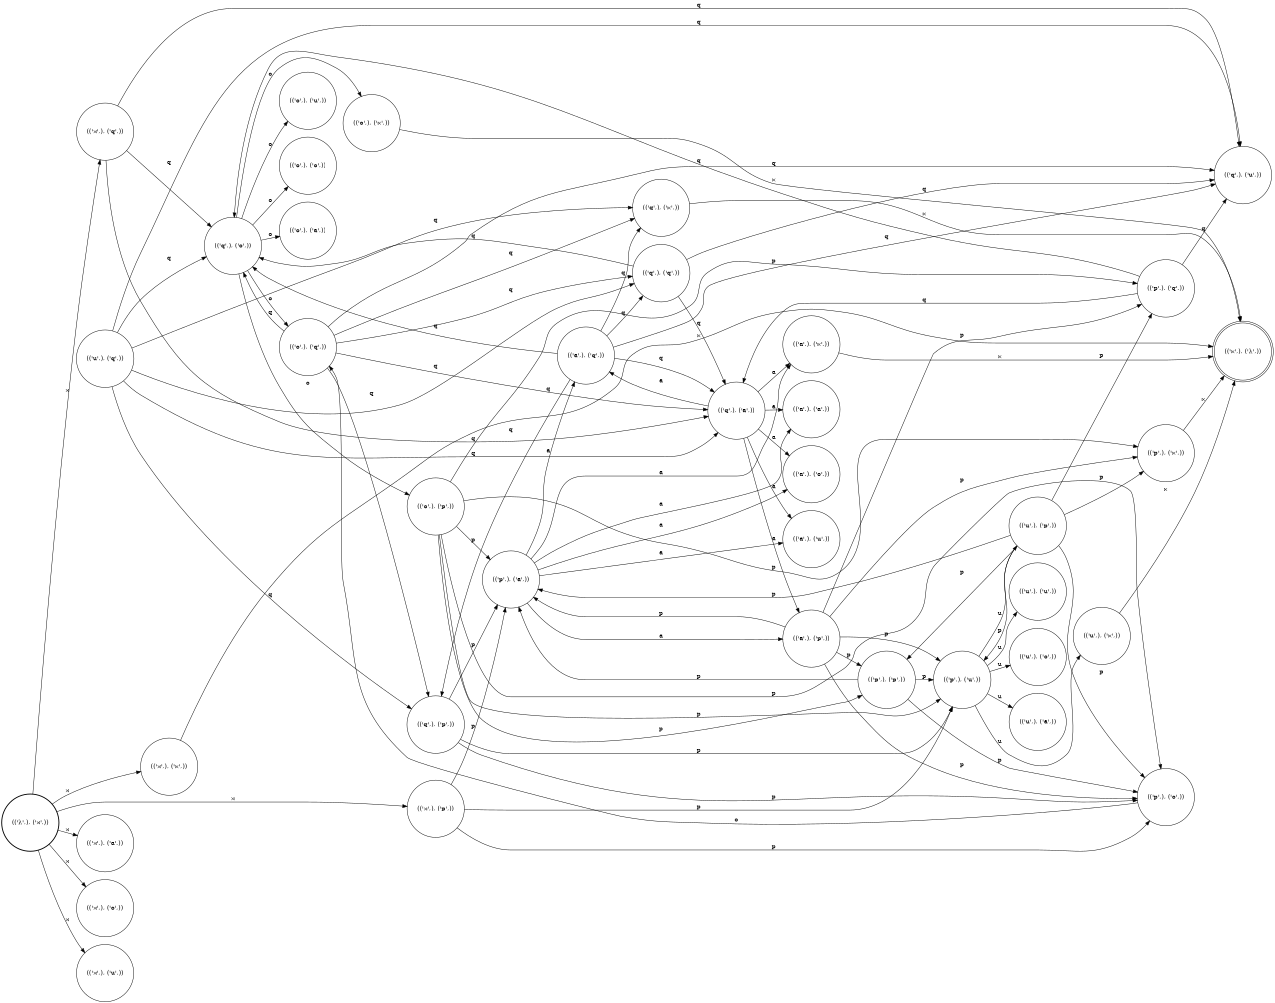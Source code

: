 digraph FST {
rankdir = LR;
size = "8.5,11";
center = 1;
orientation = Portrait;
ranksep = "0.4";
nodesep = "0.25";
0 [label = "(('λ',), ('⋊',))", shape = circle, style = bold, fontsize = 14]
	0 -> 1 [label = "⋊", fontsize = 14];
	0 -> 2 [label = "⋊", fontsize = 14];
	0 -> 3 [label = "⋊", fontsize = 14];
	0 -> 4 [label = "⋊", fontsize = 14];
	0 -> 5 [label = "⋊", fontsize = 14];
	0 -> 6 [label = "⋊", fontsize = 14];
1 [label = "(('⋊',), ('q',))", shape = circle, style = solid, fontsize = 14]
	1 -> 8 [label = "q", fontsize = 14];
	1 -> 10 [label = "q", fontsize = 14];
	1 -> 12 [label = "q", fontsize = 14];
2 [label = "(('⋊',), ('a',))", shape = circle, style = solid, fontsize = 14]
3 [label = "(('⋊',), ('⋉',))", shape = circle, style = solid, fontsize = 14]
	3 -> 37 [label = "⋉", fontsize = 14];
4 [label = "(('⋊',), ('o',))", shape = circle, style = solid, fontsize = 14]
5 [label = "(('⋊',), ('p',))", shape = circle, style = solid, fontsize = 14]
	5 -> 26 [label = "p", fontsize = 14];
	5 -> 28 [label = "p", fontsize = 14];
	5 -> 30 [label = "p", fontsize = 14];
6 [label = "(('⋊',), ('u',))", shape = circle, style = solid, fontsize = 14]
7 [label = "(('q',), ('⋉',))", shape = circle, style = solid, fontsize = 14]
	7 -> 37 [label = "⋉", fontsize = 14];
8 [label = "(('q',), ('o',))", shape = circle, style = solid, fontsize = 14]
	8 -> 19 [label = "o", fontsize = 14];
	8 -> 20 [label = "o", fontsize = 14];
	8 -> 21 [label = "o", fontsize = 14];
	8 -> 22 [label = "o", fontsize = 14];
	8 -> 23 [label = "o", fontsize = 14];
	8 -> 24 [label = "o", fontsize = 14];
9 [label = "(('q',), ('q',))", shape = circle, style = solid, fontsize = 14]
	9 -> 8 [label = "q", fontsize = 14];
	9 -> 10 [label = "q", fontsize = 14];
	9 -> 12 [label = "q", fontsize = 14];
10 [label = "(('q',), ('a',))", shape = circle, style = solid, fontsize = 14]
	10 -> 13 [label = "a", fontsize = 14];
	10 -> 14 [label = "a", fontsize = 14];
	10 -> 15 [label = "a", fontsize = 14];
	10 -> 16 [label = "a", fontsize = 14];
	10 -> 17 [label = "a", fontsize = 14];
	10 -> 18 [label = "a", fontsize = 14];
11 [label = "(('q',), ('p',))", shape = circle, style = solid, fontsize = 14]
	11 -> 26 [label = "p", fontsize = 14];
	11 -> 28 [label = "p", fontsize = 14];
	11 -> 30 [label = "p", fontsize = 14];
12 [label = "(('q',), ('u',))", shape = circle, style = solid, fontsize = 14]
13 [label = "(('a',), ('⋉',))", shape = circle, style = solid, fontsize = 14]
	13 -> 37 [label = "⋉", fontsize = 14];
14 [label = "(('a',), ('o',))", shape = circle, style = solid, fontsize = 14]
15 [label = "(('a',), ('q',))", shape = circle, style = solid, fontsize = 14]
	15 -> 7 [label = "q", fontsize = 14];
	15 -> 8 [label = "q", fontsize = 14];
	15 -> 9 [label = "q", fontsize = 14];
	15 -> 10 [label = "q", fontsize = 14];
	15 -> 11 [label = "q", fontsize = 14];
	15 -> 12 [label = "q", fontsize = 14];
16 [label = "(('a',), ('a',))", shape = circle, style = solid, fontsize = 14]
17 [label = "(('a',), ('p',))", shape = circle, style = solid, fontsize = 14]
	17 -> 25 [label = "p", fontsize = 14];
	17 -> 26 [label = "p", fontsize = 14];
	17 -> 27 [label = "p", fontsize = 14];
	17 -> 28 [label = "p", fontsize = 14];
	17 -> 29 [label = "p", fontsize = 14];
	17 -> 30 [label = "p", fontsize = 14];
18 [label = "(('a',), ('u',))", shape = circle, style = solid, fontsize = 14]
19 [label = "(('o',), ('⋉',))", shape = circle, style = solid, fontsize = 14]
	19 -> 37 [label = "⋉", fontsize = 14];
20 [label = "(('o',), ('o',))", shape = circle, style = solid, fontsize = 14]
21 [label = "(('o',), ('q',))", shape = circle, style = solid, fontsize = 14]
	21 -> 7 [label = "q", fontsize = 14];
	21 -> 8 [label = "q", fontsize = 14];
	21 -> 9 [label = "q", fontsize = 14];
	21 -> 10 [label = "q", fontsize = 14];
	21 -> 11 [label = "q", fontsize = 14];
	21 -> 12 [label = "q", fontsize = 14];
22 [label = "(('o',), ('a',))", shape = circle, style = solid, fontsize = 14]
23 [label = "(('o',), ('p',))", shape = circle, style = solid, fontsize = 14]
	23 -> 25 [label = "p", fontsize = 14];
	23 -> 26 [label = "p", fontsize = 14];
	23 -> 27 [label = "p", fontsize = 14];
	23 -> 28 [label = "p", fontsize = 14];
	23 -> 29 [label = "p", fontsize = 14];
	23 -> 30 [label = "p", fontsize = 14];
24 [label = "(('o',), ('u',))", shape = circle, style = solid, fontsize = 14]
25 [label = "(('p',), ('⋉',))", shape = circle, style = solid, fontsize = 14]
	25 -> 37 [label = "⋉", fontsize = 14];
26 [label = "(('p',), ('o',))", shape = circle, style = solid, fontsize = 14]
	26 -> 21 [label = "o", fontsize = 14];
27 [label = "(('p',), ('q',))", shape = circle, style = solid, fontsize = 14]
	27 -> 8 [label = "q", fontsize = 14];
	27 -> 10 [label = "q", fontsize = 14];
	27 -> 12 [label = "q", fontsize = 14];
28 [label = "(('p',), ('a',))", shape = circle, style = solid, fontsize = 14]
	28 -> 13 [label = "a", fontsize = 14];
	28 -> 14 [label = "a", fontsize = 14];
	28 -> 15 [label = "a", fontsize = 14];
	28 -> 16 [label = "a", fontsize = 14];
	28 -> 17 [label = "a", fontsize = 14];
	28 -> 18 [label = "a", fontsize = 14];
29 [label = "(('p',), ('p',))", shape = circle, style = solid, fontsize = 14]
	29 -> 26 [label = "p", fontsize = 14];
	29 -> 28 [label = "p", fontsize = 14];
	29 -> 30 [label = "p", fontsize = 14];
30 [label = "(('p',), ('u',))", shape = circle, style = solid, fontsize = 14]
	30 -> 31 [label = "u", fontsize = 14];
	30 -> 32 [label = "u", fontsize = 14];
	30 -> 34 [label = "u", fontsize = 14];
	30 -> 35 [label = "u", fontsize = 14];
	30 -> 36 [label = "u", fontsize = 14];
31 [label = "(('u',), ('⋉',))", shape = circle, style = solid, fontsize = 14]
	31 -> 37 [label = "⋉", fontsize = 14];
32 [label = "(('u',), ('o',))", shape = circle, style = solid, fontsize = 14]
33 [label = "(('u',), ('q',))", shape = circle, style = solid, fontsize = 14]
	33 -> 7 [label = "q", fontsize = 14];
	33 -> 8 [label = "q", fontsize = 14];
	33 -> 9 [label = "q", fontsize = 14];
	33 -> 10 [label = "q", fontsize = 14];
	33 -> 11 [label = "q", fontsize = 14];
	33 -> 12 [label = "q", fontsize = 14];
34 [label = "(('u',), ('a',))", shape = circle, style = solid, fontsize = 14]
35 [label = "(('u',), ('p',))", shape = circle, style = solid, fontsize = 14]
	35 -> 25 [label = "p", fontsize = 14];
	35 -> 26 [label = "p", fontsize = 14];
	35 -> 27 [label = "p", fontsize = 14];
	35 -> 28 [label = "p", fontsize = 14];
	35 -> 29 [label = "p", fontsize = 14];
	35 -> 30 [label = "p", fontsize = 14];
36 [label = "(('u',), ('u',))", shape = circle, style = solid, fontsize = 14]
37 [label = "(('⋉',), ('λ',))", shape = doublecircle, style = solid, fontsize = 14]
}
